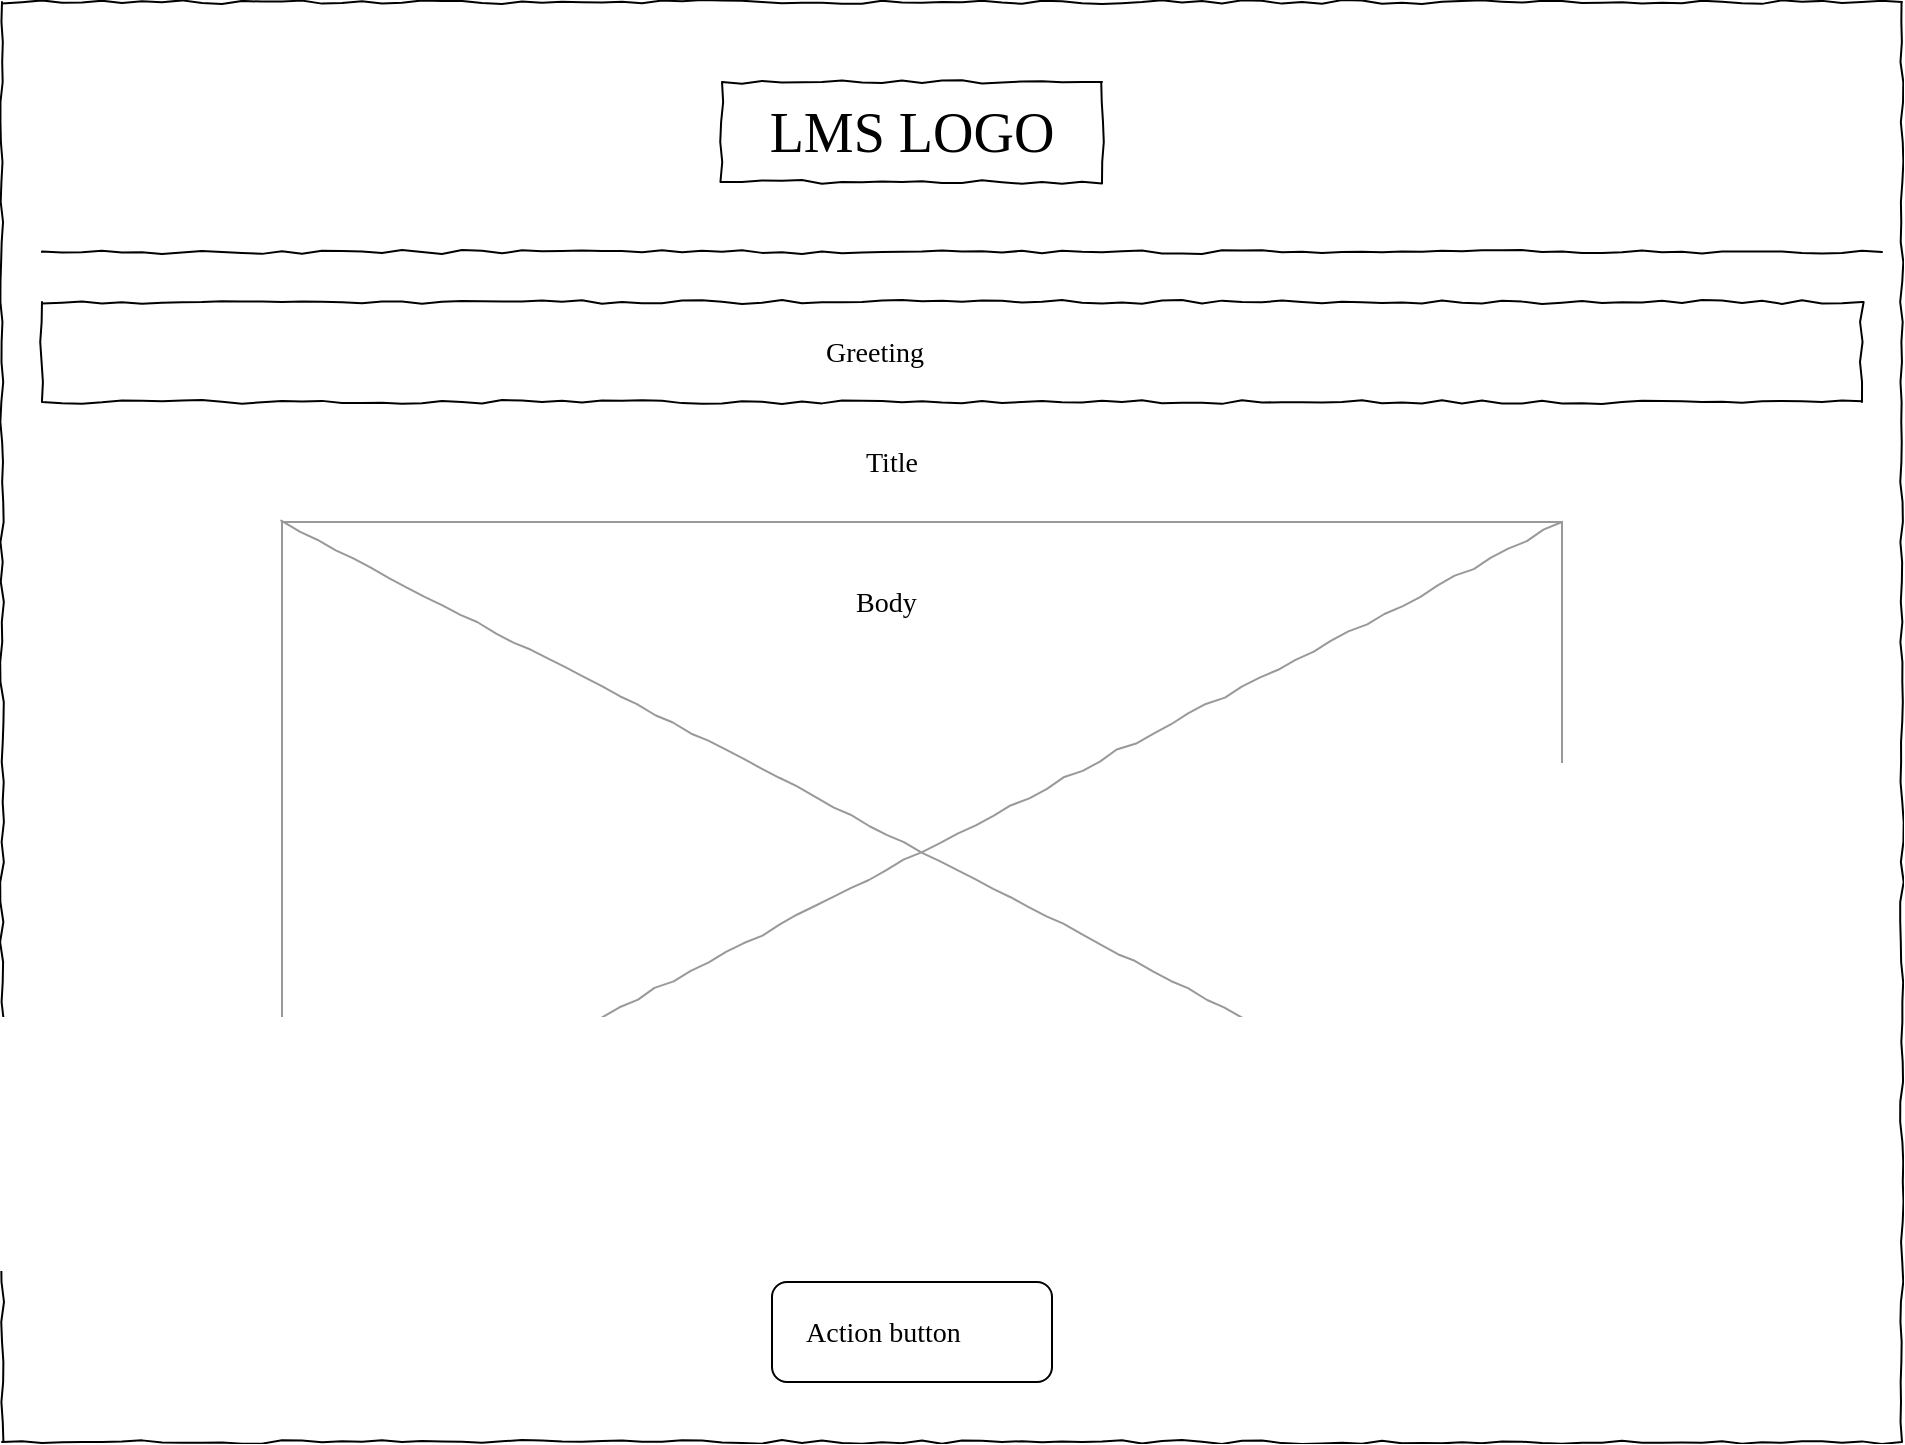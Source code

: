 <mxfile version="22.1.11" type="github">
  <diagram name="Page-1" id="03018318-947c-dd8e-b7a3-06fadd420f32">
    <mxGraphModel dx="1870" dy="1070" grid="1" gridSize="10" guides="1" tooltips="1" connect="1" arrows="1" fold="1" page="1" pageScale="1" pageWidth="1100" pageHeight="850" background="#ffffff" math="0" shadow="0">
      <root>
        <mxCell id="0" />
        <mxCell id="1" parent="0" />
        <mxCell id="OE62HvIVYR0HcSAKffHG-18" value="" style="whiteSpace=wrap;html=1;rounded=0;shadow=0;labelBackgroundColor=none;strokeColor=#000000;strokeWidth=1;fillColor=none;fontFamily=Verdana;fontSize=12;fontColor=#000000;align=center;comic=1;" vertex="1" parent="1">
          <mxGeometry x="60" y="20" width="950" height="720" as="geometry" />
        </mxCell>
        <mxCell id="OE62HvIVYR0HcSAKffHG-19" value="LMS LOGO" style="whiteSpace=wrap;html=1;rounded=0;shadow=0;labelBackgroundColor=none;strokeWidth=1;fontFamily=Verdana;fontSize=28;align=center;comic=1;" vertex="1" parent="1">
          <mxGeometry x="420" y="60" width="190" height="50" as="geometry" />
        </mxCell>
        <mxCell id="OE62HvIVYR0HcSAKffHG-20" value="" style="line;strokeWidth=1;html=1;rounded=0;shadow=0;labelBackgroundColor=none;fillColor=none;fontFamily=Verdana;fontSize=14;fontColor=#000000;align=center;comic=1;" vertex="1" parent="1">
          <mxGeometry x="80" y="140" width="920" height="10" as="geometry" />
        </mxCell>
        <mxCell id="OE62HvIVYR0HcSAKffHG-21" value="" style="whiteSpace=wrap;html=1;rounded=0;shadow=0;labelBackgroundColor=none;strokeWidth=1;fillColor=none;fontFamily=Verdana;fontSize=12;align=center;comic=1;" vertex="1" parent="1">
          <mxGeometry x="80" y="170" width="910" height="50" as="geometry" />
        </mxCell>
        <mxCell id="OE62HvIVYR0HcSAKffHG-22" value="Greeting" style="text;html=1;points=[];align=left;verticalAlign=top;spacingTop=-4;fontSize=14;fontFamily=Verdana" vertex="1" parent="1">
          <mxGeometry x="470" y="185" width="60" height="20" as="geometry" />
        </mxCell>
        <mxCell id="OE62HvIVYR0HcSAKffHG-23" value="" style="verticalLabelPosition=bottom;shadow=0;dashed=0;align=center;html=1;verticalAlign=top;strokeWidth=1;shape=mxgraph.mockup.graphics.simpleIcon;strokeColor=#999999;rounded=0;labelBackgroundColor=none;fontFamily=Verdana;fontSize=14;fontColor=#000000;comic=1;" vertex="1" parent="1">
          <mxGeometry x="200" y="280" width="640" height="330" as="geometry" />
        </mxCell>
        <mxCell id="OE62HvIVYR0HcSAKffHG-24" value="Title" style="text;html=1;points=[];align=left;verticalAlign=top;spacingTop=-4;fontSize=14;fontFamily=Verdana" vertex="1" parent="1">
          <mxGeometry x="490" y="240" width="60" height="20" as="geometry" />
        </mxCell>
        <mxCell id="OE62HvIVYR0HcSAKffHG-25" value="" style="rounded=1;whiteSpace=wrap;html=1;" vertex="1" parent="1">
          <mxGeometry x="445" y="660" width="140" height="50" as="geometry" />
        </mxCell>
        <mxCell id="OE62HvIVYR0HcSAKffHG-26" value="Action button" style="text;html=1;points=[];align=left;verticalAlign=top;spacingTop=-4;fontSize=14;fontFamily=Verdana" vertex="1" parent="1">
          <mxGeometry x="460" y="675" width="60" height="20" as="geometry" />
        </mxCell>
        <mxCell id="OE62HvIVYR0HcSAKffHG-27" value="Body" style="text;html=1;points=[];align=left;verticalAlign=top;spacingTop=-4;fontSize=14;fontFamily=Verdana" vertex="1" parent="1">
          <mxGeometry x="485" y="310" width="60" height="20" as="geometry" />
        </mxCell>
      </root>
    </mxGraphModel>
  </diagram>
</mxfile>
